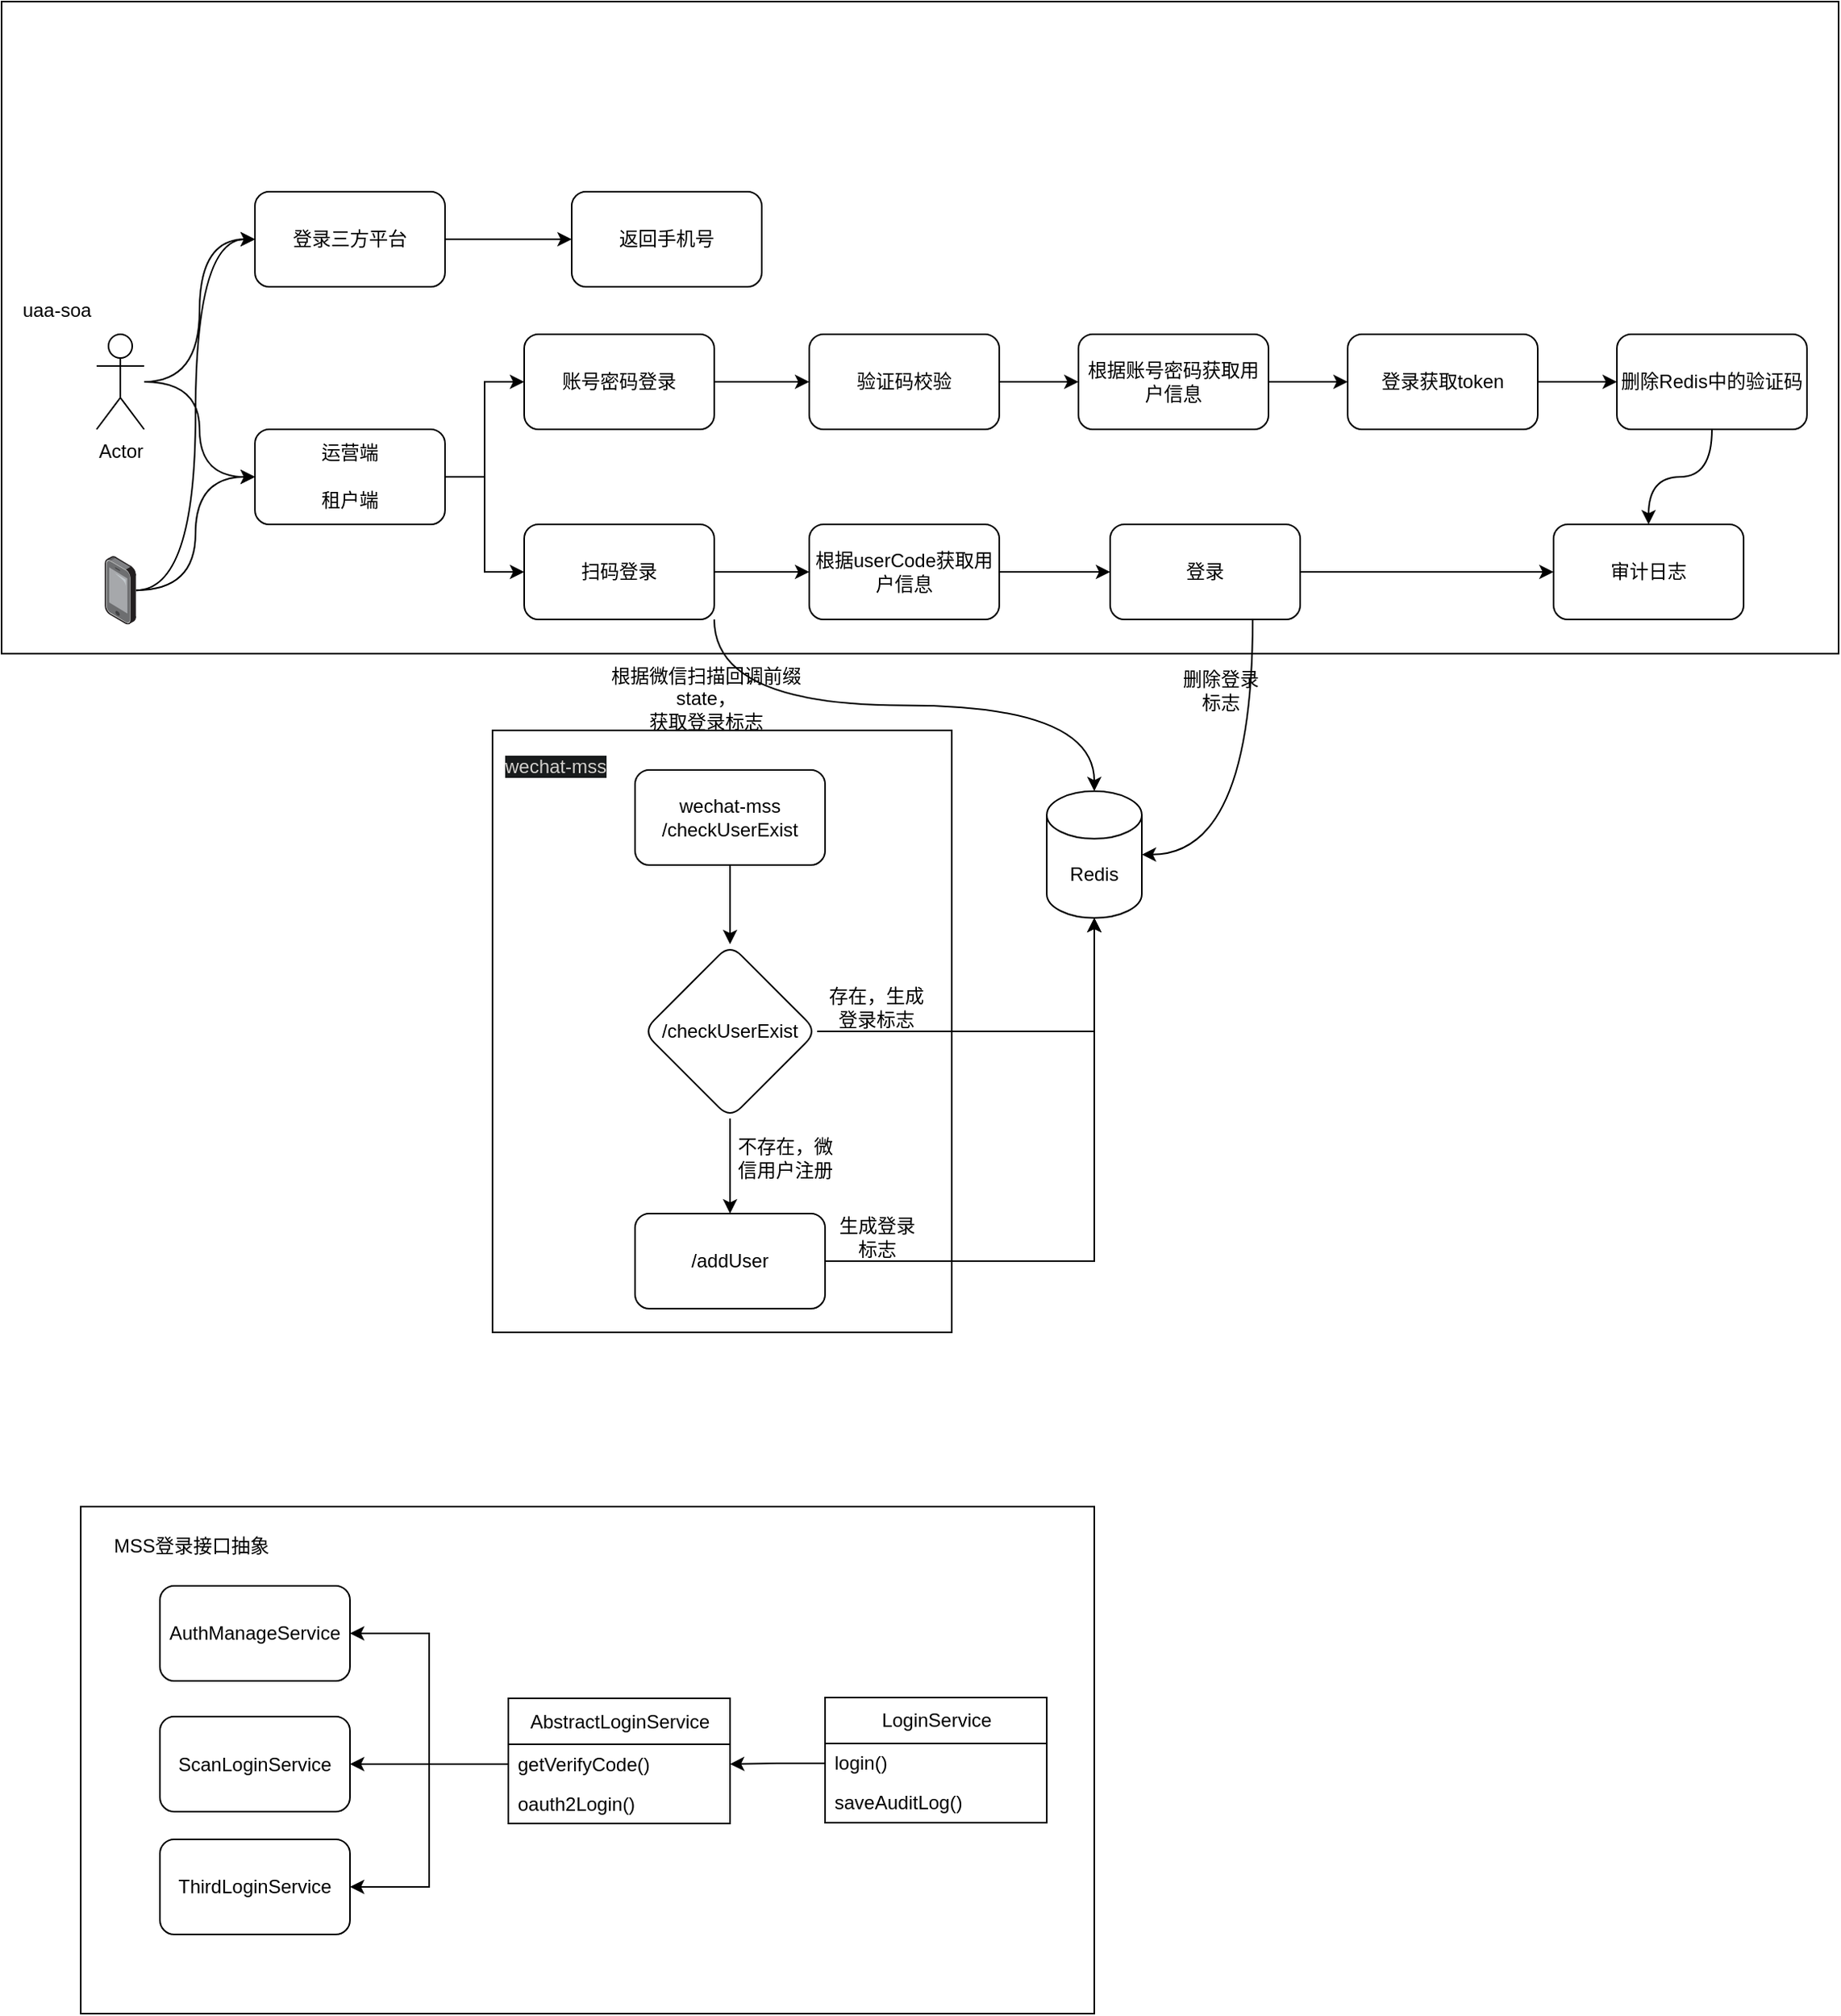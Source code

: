 <mxfile version="20.5.1" type="github">
  <diagram id="CSHMHOhT1F40CPSZBinU" name="第 1 页">
    <mxGraphModel dx="1108" dy="1619" grid="1" gridSize="10" guides="1" tooltips="1" connect="1" arrows="1" fold="1" page="1" pageScale="1" pageWidth="827" pageHeight="1169" math="0" shadow="0">
      <root>
        <mxCell id="0" />
        <mxCell id="1" parent="0" />
        <mxCell id="W6JuPS5p_Wff2jWadVtR-45" value="" style="rounded=0;whiteSpace=wrap;html=1;" parent="1" vertex="1">
          <mxGeometry x="20" y="-150" width="1160" height="411.6" as="geometry" />
        </mxCell>
        <mxCell id="W6JuPS5p_Wff2jWadVtR-15" value="" style="rounded=0;whiteSpace=wrap;html=1;" parent="1" vertex="1">
          <mxGeometry x="330" y="310" width="290" height="380" as="geometry" />
        </mxCell>
        <mxCell id="dLf7UNA71OGZmiSOI_5H-50" value="" style="rounded=0;whiteSpace=wrap;html=1;" parent="1" vertex="1">
          <mxGeometry x="70" y="800" width="640" height="320" as="geometry" />
        </mxCell>
        <mxCell id="b52GCULrHhmh10Wu_USz-11" style="edgeStyle=orthogonalEdgeStyle;rounded=0;orthogonalLoop=1;jettySize=auto;html=1;entryX=0;entryY=0.5;entryDx=0;entryDy=0;curved=1;" parent="1" source="dLf7UNA71OGZmiSOI_5H-2" target="b52GCULrHhmh10Wu_USz-8" edge="1">
          <mxGeometry relative="1" as="geometry" />
        </mxCell>
        <mxCell id="937aJtxzMhDiE7O-TSph-4" style="edgeStyle=orthogonalEdgeStyle;curved=1;rounded=0;orthogonalLoop=1;jettySize=auto;html=1;entryX=0;entryY=0.5;entryDx=0;entryDy=0;" edge="1" parent="1" source="dLf7UNA71OGZmiSOI_5H-2" target="937aJtxzMhDiE7O-TSph-2">
          <mxGeometry relative="1" as="geometry">
            <Array as="points">
              <mxPoint x="145" y="90" />
              <mxPoint x="145" />
            </Array>
          </mxGeometry>
        </mxCell>
        <mxCell id="dLf7UNA71OGZmiSOI_5H-2" value="Actor" style="shape=umlActor;verticalLabelPosition=bottom;verticalAlign=top;html=1;outlineConnect=0;" parent="1" vertex="1">
          <mxGeometry x="80" y="60" width="30" height="60" as="geometry" />
        </mxCell>
        <mxCell id="b52GCULrHhmh10Wu_USz-12" style="edgeStyle=orthogonalEdgeStyle;rounded=0;orthogonalLoop=1;jettySize=auto;html=1;entryX=0;entryY=0.5;entryDx=0;entryDy=0;curved=1;" parent="1" source="dLf7UNA71OGZmiSOI_5H-4" target="b52GCULrHhmh10Wu_USz-8" edge="1">
          <mxGeometry relative="1" as="geometry">
            <mxPoint x="170" y="150" as="targetPoint" />
          </mxGeometry>
        </mxCell>
        <mxCell id="937aJtxzMhDiE7O-TSph-5" style="edgeStyle=orthogonalEdgeStyle;curved=1;rounded=0;orthogonalLoop=1;jettySize=auto;html=1;entryX=0;entryY=0.5;entryDx=0;entryDy=0;" edge="1" parent="1" source="dLf7UNA71OGZmiSOI_5H-4" target="937aJtxzMhDiE7O-TSph-2">
          <mxGeometry relative="1" as="geometry" />
        </mxCell>
        <mxCell id="dLf7UNA71OGZmiSOI_5H-4" value="" style="points=[];aspect=fixed;html=1;align=center;shadow=0;dashed=0;image;image=img/lib/allied_telesis/computer_and_terminals/Smartphone.svg;" parent="1" vertex="1">
          <mxGeometry x="85.1" y="200" width="19.8" height="43.2" as="geometry" />
        </mxCell>
        <mxCell id="dLf7UNA71OGZmiSOI_5H-10" value="AuthManageService" style="rounded=1;whiteSpace=wrap;html=1;" parent="1" vertex="1">
          <mxGeometry x="120" y="850" width="120" height="60" as="geometry" />
        </mxCell>
        <mxCell id="dLf7UNA71OGZmiSOI_5H-12" value="ScanLoginService" style="rounded=1;whiteSpace=wrap;html=1;" parent="1" vertex="1">
          <mxGeometry x="120" y="932.5" width="120" height="60" as="geometry" />
        </mxCell>
        <mxCell id="dLf7UNA71OGZmiSOI_5H-13" value="ThirdLoginService" style="rounded=1;whiteSpace=wrap;html=1;" parent="1" vertex="1">
          <mxGeometry x="120" y="1010" width="120" height="60" as="geometry" />
        </mxCell>
        <mxCell id="dLf7UNA71OGZmiSOI_5H-42" value="&lt;span style=&quot;font-weight: 400;&quot;&gt;AbstractLoginService&lt;/span&gt;" style="swimlane;fontStyle=1;align=center;verticalAlign=middle;childLayout=stackLayout;horizontal=1;startSize=29;horizontalStack=0;resizeParent=1;resizeParentMax=0;resizeLast=0;collapsible=0;marginBottom=0;html=1;" parent="1" vertex="1">
          <mxGeometry x="340" y="921" width="140" height="79" as="geometry" />
        </mxCell>
        <mxCell id="dLf7UNA71OGZmiSOI_5H-45" value="getVerifyCode()" style="text;html=1;strokeColor=none;fillColor=none;align=left;verticalAlign=middle;spacingLeft=4;spacingRight=4;overflow=hidden;rotatable=0;points=[[0,0.5],[1,0.5]];portConstraint=eastwest;" parent="dLf7UNA71OGZmiSOI_5H-42" vertex="1">
          <mxGeometry y="29" width="140" height="25" as="geometry" />
        </mxCell>
        <mxCell id="dLf7UNA71OGZmiSOI_5H-44" value="oauth2Login()" style="text;html=1;strokeColor=none;fillColor=none;align=left;verticalAlign=middle;spacingLeft=4;spacingRight=4;overflow=hidden;rotatable=0;points=[[0,0.5],[1,0.5]];portConstraint=eastwest;" parent="dLf7UNA71OGZmiSOI_5H-42" vertex="1">
          <mxGeometry y="54" width="140" height="25" as="geometry" />
        </mxCell>
        <mxCell id="dLf7UNA71OGZmiSOI_5H-46" style="edgeStyle=orthogonalEdgeStyle;rounded=0;orthogonalLoop=1;jettySize=auto;html=1;entryX=1;entryY=0.5;entryDx=0;entryDy=0;" parent="1" source="dLf7UNA71OGZmiSOI_5H-45" target="dLf7UNA71OGZmiSOI_5H-10" edge="1">
          <mxGeometry relative="1" as="geometry" />
        </mxCell>
        <mxCell id="dLf7UNA71OGZmiSOI_5H-47" style="edgeStyle=orthogonalEdgeStyle;rounded=0;orthogonalLoop=1;jettySize=auto;html=1;entryX=1;entryY=0.5;entryDx=0;entryDy=0;" parent="1" source="dLf7UNA71OGZmiSOI_5H-45" target="dLf7UNA71OGZmiSOI_5H-12" edge="1">
          <mxGeometry relative="1" as="geometry" />
        </mxCell>
        <mxCell id="dLf7UNA71OGZmiSOI_5H-48" style="edgeStyle=orthogonalEdgeStyle;rounded=0;orthogonalLoop=1;jettySize=auto;html=1;entryX=1;entryY=0.5;entryDx=0;entryDy=0;" parent="1" source="dLf7UNA71OGZmiSOI_5H-45" target="dLf7UNA71OGZmiSOI_5H-13" edge="1">
          <mxGeometry relative="1" as="geometry" />
        </mxCell>
        <mxCell id="dLf7UNA71OGZmiSOI_5H-51" value="MSS登录接口抽象" style="text;html=1;strokeColor=none;fillColor=none;align=center;verticalAlign=middle;whiteSpace=wrap;rounded=0;" parent="1" vertex="1">
          <mxGeometry x="80" y="810" width="120" height="30" as="geometry" />
        </mxCell>
        <mxCell id="dLf7UNA71OGZmiSOI_5H-57" value="&lt;span style=&quot;font-weight: 400;&quot;&gt;LoginService&lt;/span&gt;" style="swimlane;fontStyle=1;align=center;verticalAlign=middle;childLayout=stackLayout;horizontal=1;startSize=29;horizontalStack=0;resizeParent=1;resizeParentMax=0;resizeLast=0;collapsible=0;marginBottom=0;html=1;" parent="1" vertex="1">
          <mxGeometry x="540" y="920.5" width="140" height="79" as="geometry" />
        </mxCell>
        <mxCell id="dLf7UNA71OGZmiSOI_5H-58" value="login()" style="text;html=1;strokeColor=none;fillColor=none;align=left;verticalAlign=middle;spacingLeft=4;spacingRight=4;overflow=hidden;rotatable=0;points=[[0,0.5],[1,0.5]];portConstraint=eastwest;" parent="dLf7UNA71OGZmiSOI_5H-57" vertex="1">
          <mxGeometry y="29" width="140" height="25" as="geometry" />
        </mxCell>
        <mxCell id="dLf7UNA71OGZmiSOI_5H-59" value="saveAuditLog()" style="text;html=1;strokeColor=none;fillColor=none;align=left;verticalAlign=middle;spacingLeft=4;spacingRight=4;overflow=hidden;rotatable=0;points=[[0,0.5],[1,0.5]];portConstraint=eastwest;" parent="dLf7UNA71OGZmiSOI_5H-57" vertex="1">
          <mxGeometry y="54" width="140" height="25" as="geometry" />
        </mxCell>
        <mxCell id="dLf7UNA71OGZmiSOI_5H-60" value="" style="edgeStyle=orthogonalEdgeStyle;rounded=0;orthogonalLoop=1;jettySize=auto;html=1;entryX=1;entryY=0.5;entryDx=0;entryDy=0;" parent="1" source="dLf7UNA71OGZmiSOI_5H-58" target="dLf7UNA71OGZmiSOI_5H-45" edge="1">
          <mxGeometry relative="1" as="geometry" />
        </mxCell>
        <mxCell id="b52GCULrHhmh10Wu_USz-15" style="edgeStyle=orthogonalEdgeStyle;rounded=0;orthogonalLoop=1;jettySize=auto;html=1;entryX=0;entryY=0.5;entryDx=0;entryDy=0;" parent="1" source="b52GCULrHhmh10Wu_USz-8" target="b52GCULrHhmh10Wu_USz-13" edge="1">
          <mxGeometry relative="1" as="geometry" />
        </mxCell>
        <mxCell id="b52GCULrHhmh10Wu_USz-16" style="edgeStyle=orthogonalEdgeStyle;rounded=0;orthogonalLoop=1;jettySize=auto;html=1;" parent="1" source="b52GCULrHhmh10Wu_USz-8" target="b52GCULrHhmh10Wu_USz-14" edge="1">
          <mxGeometry relative="1" as="geometry" />
        </mxCell>
        <mxCell id="b52GCULrHhmh10Wu_USz-8" value="" style="rounded=1;whiteSpace=wrap;html=1;" parent="1" vertex="1">
          <mxGeometry x="180" y="120" width="120" height="60" as="geometry" />
        </mxCell>
        <mxCell id="b52GCULrHhmh10Wu_USz-9" value="运营端" style="text;html=1;strokeColor=none;fillColor=none;align=center;verticalAlign=middle;whiteSpace=wrap;rounded=0;" parent="1" vertex="1">
          <mxGeometry x="210" y="120" width="60" height="30" as="geometry" />
        </mxCell>
        <mxCell id="b52GCULrHhmh10Wu_USz-10" value="租户端" style="text;html=1;strokeColor=none;fillColor=none;align=center;verticalAlign=middle;whiteSpace=wrap;rounded=0;" parent="1" vertex="1">
          <mxGeometry x="210" y="150" width="60" height="30" as="geometry" />
        </mxCell>
        <mxCell id="W6JuPS5p_Wff2jWadVtR-38" value="" style="edgeStyle=orthogonalEdgeStyle;curved=1;rounded=0;orthogonalLoop=1;jettySize=auto;html=1;" parent="1" source="b52GCULrHhmh10Wu_USz-13" target="W6JuPS5p_Wff2jWadVtR-35" edge="1">
          <mxGeometry relative="1" as="geometry" />
        </mxCell>
        <mxCell id="b52GCULrHhmh10Wu_USz-13" value="账号密码登录" style="rounded=1;whiteSpace=wrap;html=1;" parent="1" vertex="1">
          <mxGeometry x="350" y="60" width="120" height="60" as="geometry" />
        </mxCell>
        <mxCell id="W6JuPS5p_Wff2jWadVtR-24" value="" style="edgeStyle=orthogonalEdgeStyle;rounded=0;orthogonalLoop=1;jettySize=auto;html=1;" parent="1" source="b52GCULrHhmh10Wu_USz-14" target="W6JuPS5p_Wff2jWadVtR-23" edge="1">
          <mxGeometry relative="1" as="geometry" />
        </mxCell>
        <mxCell id="937aJtxzMhDiE7O-TSph-1" style="edgeStyle=orthogonalEdgeStyle;rounded=0;orthogonalLoop=1;jettySize=auto;html=1;exitX=1;exitY=1;exitDx=0;exitDy=0;curved=1;" edge="1" parent="1" source="b52GCULrHhmh10Wu_USz-14" target="W6JuPS5p_Wff2jWadVtR-7">
          <mxGeometry relative="1" as="geometry" />
        </mxCell>
        <mxCell id="b52GCULrHhmh10Wu_USz-14" value="扫码登录" style="rounded=1;whiteSpace=wrap;html=1;" parent="1" vertex="1">
          <mxGeometry x="350" y="180" width="120" height="60" as="geometry" />
        </mxCell>
        <mxCell id="W6JuPS5p_Wff2jWadVtR-5" value="" style="edgeStyle=orthogonalEdgeStyle;rounded=0;orthogonalLoop=1;jettySize=auto;html=1;" parent="1" source="W6JuPS5p_Wff2jWadVtR-1" target="W6JuPS5p_Wff2jWadVtR-4" edge="1">
          <mxGeometry relative="1" as="geometry" />
        </mxCell>
        <mxCell id="W6JuPS5p_Wff2jWadVtR-1" value="wechat-mss&lt;br&gt;/checkUserExist" style="rounded=1;whiteSpace=wrap;html=1;" parent="1" vertex="1">
          <mxGeometry x="420" y="335" width="120" height="60" as="geometry" />
        </mxCell>
        <mxCell id="W6JuPS5p_Wff2jWadVtR-12" style="edgeStyle=orthogonalEdgeStyle;rounded=0;orthogonalLoop=1;jettySize=auto;html=1;entryX=0.5;entryY=1;entryDx=0;entryDy=0;entryPerimeter=0;" parent="1" source="W6JuPS5p_Wff2jWadVtR-2" target="W6JuPS5p_Wff2jWadVtR-7" edge="1">
          <mxGeometry relative="1" as="geometry" />
        </mxCell>
        <mxCell id="W6JuPS5p_Wff2jWadVtR-2" value="/addUser" style="rounded=1;whiteSpace=wrap;html=1;" parent="1" vertex="1">
          <mxGeometry x="420" y="615" width="120" height="60" as="geometry" />
        </mxCell>
        <mxCell id="W6JuPS5p_Wff2jWadVtR-8" style="edgeStyle=orthogonalEdgeStyle;rounded=0;orthogonalLoop=1;jettySize=auto;html=1;" parent="1" source="W6JuPS5p_Wff2jWadVtR-4" target="W6JuPS5p_Wff2jWadVtR-7" edge="1">
          <mxGeometry relative="1" as="geometry">
            <mxPoint x="580" y="500" as="targetPoint" />
          </mxGeometry>
        </mxCell>
        <mxCell id="W6JuPS5p_Wff2jWadVtR-10" value="" style="edgeStyle=orthogonalEdgeStyle;rounded=0;orthogonalLoop=1;jettySize=auto;html=1;" parent="1" source="W6JuPS5p_Wff2jWadVtR-4" target="W6JuPS5p_Wff2jWadVtR-2" edge="1">
          <mxGeometry relative="1" as="geometry" />
        </mxCell>
        <mxCell id="W6JuPS5p_Wff2jWadVtR-4" value="/checkUserExist" style="rhombus;whiteSpace=wrap;html=1;rounded=1;" parent="1" vertex="1">
          <mxGeometry x="425" y="445" width="110" height="110" as="geometry" />
        </mxCell>
        <mxCell id="W6JuPS5p_Wff2jWadVtR-7" value="Redis" style="shape=cylinder3;whiteSpace=wrap;html=1;boundedLbl=1;backgroundOutline=1;size=15;" parent="1" vertex="1">
          <mxGeometry x="680" y="348.4" width="60" height="80" as="geometry" />
        </mxCell>
        <mxCell id="W6JuPS5p_Wff2jWadVtR-9" value="存在，生成登录标志" style="text;html=1;strokeColor=none;fillColor=none;align=center;verticalAlign=middle;whiteSpace=wrap;rounded=0;" parent="1" vertex="1">
          <mxGeometry x="540" y="470" width="65" height="30" as="geometry" />
        </mxCell>
        <mxCell id="W6JuPS5p_Wff2jWadVtR-11" value="不存在，微信用户注册" style="text;html=1;strokeColor=none;fillColor=none;align=center;verticalAlign=middle;whiteSpace=wrap;rounded=0;" parent="1" vertex="1">
          <mxGeometry x="480" y="565" width="70" height="30" as="geometry" />
        </mxCell>
        <mxCell id="W6JuPS5p_Wff2jWadVtR-13" value="生成登录标志" style="text;html=1;strokeColor=none;fillColor=none;align=center;verticalAlign=middle;whiteSpace=wrap;rounded=0;" parent="1" vertex="1">
          <mxGeometry x="542.5" y="615" width="60" height="30" as="geometry" />
        </mxCell>
        <mxCell id="W6JuPS5p_Wff2jWadVtR-16" value="&lt;span data-darkreader-inline-bgcolor=&quot;&quot; data-darkreader-inline-color=&quot;&quot; style=&quot;color: rgb(209, 207, 204); font-family: Helvetica; font-size: 12px; font-style: normal; font-variant-ligatures: normal; font-variant-caps: normal; font-weight: 400; letter-spacing: normal; orphans: 2; text-align: center; text-indent: 0px; text-transform: none; widows: 2; word-spacing: 0px; -webkit-text-stroke-width: 0px; background-color: rgb(24, 27, 28); text-decoration-thickness: initial; text-decoration-style: initial; text-decoration-color: initial; float: none; display: inline !important; --darkreader-inline-color:#b5b1ab; --darkreader-inline-bgcolor:#121314;&quot;&gt;wechat-mss&lt;/span&gt;" style="text;html=1;strokeColor=none;fillColor=none;align=center;verticalAlign=middle;whiteSpace=wrap;rounded=0;" parent="1" vertex="1">
          <mxGeometry x="330" y="318.4" width="80" height="30" as="geometry" />
        </mxCell>
        <mxCell id="W6JuPS5p_Wff2jWadVtR-19" value="根据微信扫描回调前缀state，&lt;br&gt;获取登录标志" style="text;html=1;strokeColor=none;fillColor=none;align=center;verticalAlign=middle;whiteSpace=wrap;rounded=0;" parent="1" vertex="1">
          <mxGeometry x="395" y="261.6" width="140" height="56.8" as="geometry" />
        </mxCell>
        <mxCell id="W6JuPS5p_Wff2jWadVtR-26" value="" style="edgeStyle=orthogonalEdgeStyle;rounded=0;orthogonalLoop=1;jettySize=auto;html=1;" parent="1" source="W6JuPS5p_Wff2jWadVtR-23" target="W6JuPS5p_Wff2jWadVtR-25" edge="1">
          <mxGeometry relative="1" as="geometry" />
        </mxCell>
        <mxCell id="W6JuPS5p_Wff2jWadVtR-23" value="根据userCode获取用户信息" style="rounded=1;whiteSpace=wrap;html=1;" parent="1" vertex="1">
          <mxGeometry x="530" y="180" width="120" height="60" as="geometry" />
        </mxCell>
        <mxCell id="W6JuPS5p_Wff2jWadVtR-31" style="edgeStyle=orthogonalEdgeStyle;curved=1;rounded=0;orthogonalLoop=1;jettySize=auto;html=1;entryX=1;entryY=0.5;entryDx=0;entryDy=0;entryPerimeter=0;exitX=0.75;exitY=1;exitDx=0;exitDy=0;" parent="1" source="W6JuPS5p_Wff2jWadVtR-25" target="W6JuPS5p_Wff2jWadVtR-7" edge="1">
          <mxGeometry relative="1" as="geometry" />
        </mxCell>
        <mxCell id="W6JuPS5p_Wff2jWadVtR-34" value="" style="edgeStyle=orthogonalEdgeStyle;curved=1;rounded=0;orthogonalLoop=1;jettySize=auto;html=1;" parent="1" source="W6JuPS5p_Wff2jWadVtR-25" target="W6JuPS5p_Wff2jWadVtR-33" edge="1">
          <mxGeometry relative="1" as="geometry" />
        </mxCell>
        <mxCell id="W6JuPS5p_Wff2jWadVtR-25" value="登录" style="rounded=1;whiteSpace=wrap;html=1;" parent="1" vertex="1">
          <mxGeometry x="720" y="180" width="120" height="60" as="geometry" />
        </mxCell>
        <mxCell id="W6JuPS5p_Wff2jWadVtR-32" value="删除登录标志" style="text;html=1;strokeColor=none;fillColor=none;align=center;verticalAlign=middle;whiteSpace=wrap;rounded=0;" parent="1" vertex="1">
          <mxGeometry x="760" y="270" width="60" height="30" as="geometry" />
        </mxCell>
        <mxCell id="W6JuPS5p_Wff2jWadVtR-33" value="审计日志" style="rounded=1;whiteSpace=wrap;html=1;" parent="1" vertex="1">
          <mxGeometry x="1000" y="180" width="120" height="60" as="geometry" />
        </mxCell>
        <mxCell id="W6JuPS5p_Wff2jWadVtR-39" value="" style="edgeStyle=orthogonalEdgeStyle;curved=1;rounded=0;orthogonalLoop=1;jettySize=auto;html=1;" parent="1" source="W6JuPS5p_Wff2jWadVtR-35" target="W6JuPS5p_Wff2jWadVtR-36" edge="1">
          <mxGeometry relative="1" as="geometry" />
        </mxCell>
        <mxCell id="W6JuPS5p_Wff2jWadVtR-35" value="验证码校验" style="rounded=1;whiteSpace=wrap;html=1;" parent="1" vertex="1">
          <mxGeometry x="530" y="60" width="120" height="60" as="geometry" />
        </mxCell>
        <mxCell id="W6JuPS5p_Wff2jWadVtR-41" value="" style="edgeStyle=orthogonalEdgeStyle;curved=1;rounded=0;orthogonalLoop=1;jettySize=auto;html=1;" parent="1" source="W6JuPS5p_Wff2jWadVtR-36" target="W6JuPS5p_Wff2jWadVtR-40" edge="1">
          <mxGeometry relative="1" as="geometry" />
        </mxCell>
        <mxCell id="W6JuPS5p_Wff2jWadVtR-36" value="根据账号密码获取用户信息" style="rounded=1;whiteSpace=wrap;html=1;" parent="1" vertex="1">
          <mxGeometry x="700" y="60" width="120" height="60" as="geometry" />
        </mxCell>
        <mxCell id="W6JuPS5p_Wff2jWadVtR-43" value="" style="edgeStyle=orthogonalEdgeStyle;curved=1;rounded=0;orthogonalLoop=1;jettySize=auto;html=1;" parent="1" source="W6JuPS5p_Wff2jWadVtR-40" target="W6JuPS5p_Wff2jWadVtR-42" edge="1">
          <mxGeometry relative="1" as="geometry" />
        </mxCell>
        <mxCell id="W6JuPS5p_Wff2jWadVtR-40" value="登录获取token" style="rounded=1;whiteSpace=wrap;html=1;" parent="1" vertex="1">
          <mxGeometry x="870" y="60" width="120" height="60" as="geometry" />
        </mxCell>
        <mxCell id="W6JuPS5p_Wff2jWadVtR-44" style="edgeStyle=orthogonalEdgeStyle;curved=1;rounded=0;orthogonalLoop=1;jettySize=auto;html=1;entryX=0.5;entryY=0;entryDx=0;entryDy=0;" parent="1" source="W6JuPS5p_Wff2jWadVtR-42" target="W6JuPS5p_Wff2jWadVtR-33" edge="1">
          <mxGeometry relative="1" as="geometry" />
        </mxCell>
        <mxCell id="W6JuPS5p_Wff2jWadVtR-42" value="删除Redis中的验证码" style="rounded=1;whiteSpace=wrap;html=1;" parent="1" vertex="1">
          <mxGeometry x="1040" y="60" width="120" height="60" as="geometry" />
        </mxCell>
        <mxCell id="W6JuPS5p_Wff2jWadVtR-46" value="uaa-soa" style="text;html=1;strokeColor=none;fillColor=none;align=center;verticalAlign=middle;whiteSpace=wrap;rounded=0;" parent="1" vertex="1">
          <mxGeometry x="25" y="30" width="60" height="30" as="geometry" />
        </mxCell>
        <mxCell id="937aJtxzMhDiE7O-TSph-7" value="" style="edgeStyle=orthogonalEdgeStyle;curved=1;rounded=0;orthogonalLoop=1;jettySize=auto;html=1;" edge="1" parent="1" source="937aJtxzMhDiE7O-TSph-2" target="937aJtxzMhDiE7O-TSph-6">
          <mxGeometry relative="1" as="geometry" />
        </mxCell>
        <mxCell id="937aJtxzMhDiE7O-TSph-2" value="登录三方平台" style="rounded=1;whiteSpace=wrap;html=1;" vertex="1" parent="1">
          <mxGeometry x="180" y="-30" width="120" height="60" as="geometry" />
        </mxCell>
        <mxCell id="937aJtxzMhDiE7O-TSph-6" value="返回手机号" style="rounded=1;whiteSpace=wrap;html=1;" vertex="1" parent="1">
          <mxGeometry x="380" y="-30" width="120" height="60" as="geometry" />
        </mxCell>
      </root>
    </mxGraphModel>
  </diagram>
</mxfile>
